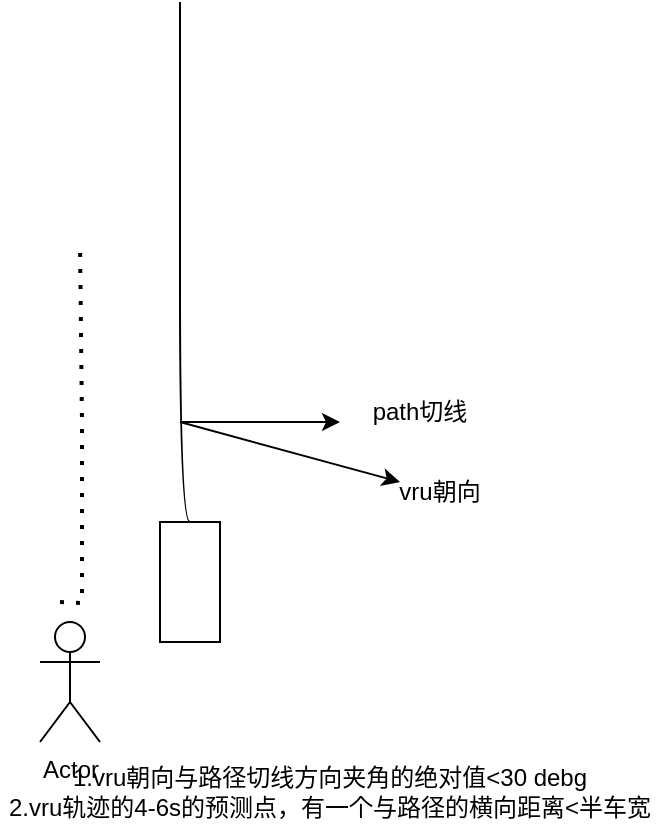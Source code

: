 <mxfile version="22.1.8" type="github">
  <diagram name="第 1 页" id="0k17vE9mYDqkgskQinHm">
    <mxGraphModel dx="1195" dy="665" grid="1" gridSize="10" guides="1" tooltips="1" connect="1" arrows="1" fold="1" page="1" pageScale="1" pageWidth="827" pageHeight="1169" math="0" shadow="0">
      <root>
        <mxCell id="0" />
        <mxCell id="1" parent="0" />
        <mxCell id="Io8Ij4n4wqV9ycsXGPIZ-1" value="" style="rounded=0;whiteSpace=wrap;html=1;" vertex="1" parent="1">
          <mxGeometry x="370" y="570" width="30" height="60" as="geometry" />
        </mxCell>
        <mxCell id="Io8Ij4n4wqV9ycsXGPIZ-2" value="" style="endArrow=none;dashed=1;html=1;dashPattern=1 3;strokeWidth=2;rounded=0;edgeStyle=orthogonalEdgeStyle;" edge="1" parent="1">
          <mxGeometry width="50" height="50" relative="1" as="geometry">
            <mxPoint x="320" y="610" as="sourcePoint" />
            <mxPoint x="330" y="430" as="targetPoint" />
          </mxGeometry>
        </mxCell>
        <mxCell id="Io8Ij4n4wqV9ycsXGPIZ-3" value="Actor" style="shape=umlActor;verticalLabelPosition=bottom;verticalAlign=top;html=1;outlineConnect=0;rotation=0;" vertex="1" parent="1">
          <mxGeometry x="310" y="620" width="30" height="60" as="geometry" />
        </mxCell>
        <mxCell id="Io8Ij4n4wqV9ycsXGPIZ-4" value="" style="curved=1;endArrow=none;html=1;rounded=0;edgeStyle=orthogonalEdgeStyle;exitX=0.5;exitY=0;exitDx=0;exitDy=0;endFill=0;" edge="1" parent="1" source="Io8Ij4n4wqV9ycsXGPIZ-1">
          <mxGeometry width="50" height="50" relative="1" as="geometry">
            <mxPoint x="380" y="570" as="sourcePoint" />
            <mxPoint x="380" y="310" as="targetPoint" />
            <Array as="points">
              <mxPoint x="380" y="570" />
              <mxPoint x="380" y="340" />
            </Array>
          </mxGeometry>
        </mxCell>
        <mxCell id="Io8Ij4n4wqV9ycsXGPIZ-7" value="" style="endArrow=classic;html=1;rounded=0;" edge="1" parent="1">
          <mxGeometry width="50" height="50" relative="1" as="geometry">
            <mxPoint x="380" y="520" as="sourcePoint" />
            <mxPoint x="490" y="550" as="targetPoint" />
          </mxGeometry>
        </mxCell>
        <mxCell id="Io8Ij4n4wqV9ycsXGPIZ-8" value="" style="endArrow=classic;html=1;rounded=0;" edge="1" parent="1">
          <mxGeometry width="50" height="50" relative="1" as="geometry">
            <mxPoint x="380" y="520" as="sourcePoint" />
            <mxPoint x="460" y="520" as="targetPoint" />
          </mxGeometry>
        </mxCell>
        <mxCell id="Io8Ij4n4wqV9ycsXGPIZ-9" value="vru朝向" style="text;html=1;strokeColor=none;fillColor=none;align=center;verticalAlign=middle;whiteSpace=wrap;rounded=0;" vertex="1" parent="1">
          <mxGeometry x="480" y="540" width="60" height="30" as="geometry" />
        </mxCell>
        <mxCell id="Io8Ij4n4wqV9ycsXGPIZ-10" value="path切线" style="text;html=1;strokeColor=none;fillColor=none;align=center;verticalAlign=middle;whiteSpace=wrap;rounded=0;" vertex="1" parent="1">
          <mxGeometry x="470" y="500" width="60" height="30" as="geometry" />
        </mxCell>
        <mxCell id="Io8Ij4n4wqV9ycsXGPIZ-11" value="1.vru朝向与路径切线方向夹角的绝对值&amp;lt;30 debg&lt;br&gt;2.vru轨迹的4-6s的预测点，有一个与路径的横向距离&amp;lt;半车宽" style="text;html=1;strokeColor=none;fillColor=none;align=center;verticalAlign=middle;whiteSpace=wrap;rounded=0;" vertex="1" parent="1">
          <mxGeometry x="290" y="690" width="330" height="30" as="geometry" />
        </mxCell>
      </root>
    </mxGraphModel>
  </diagram>
</mxfile>
